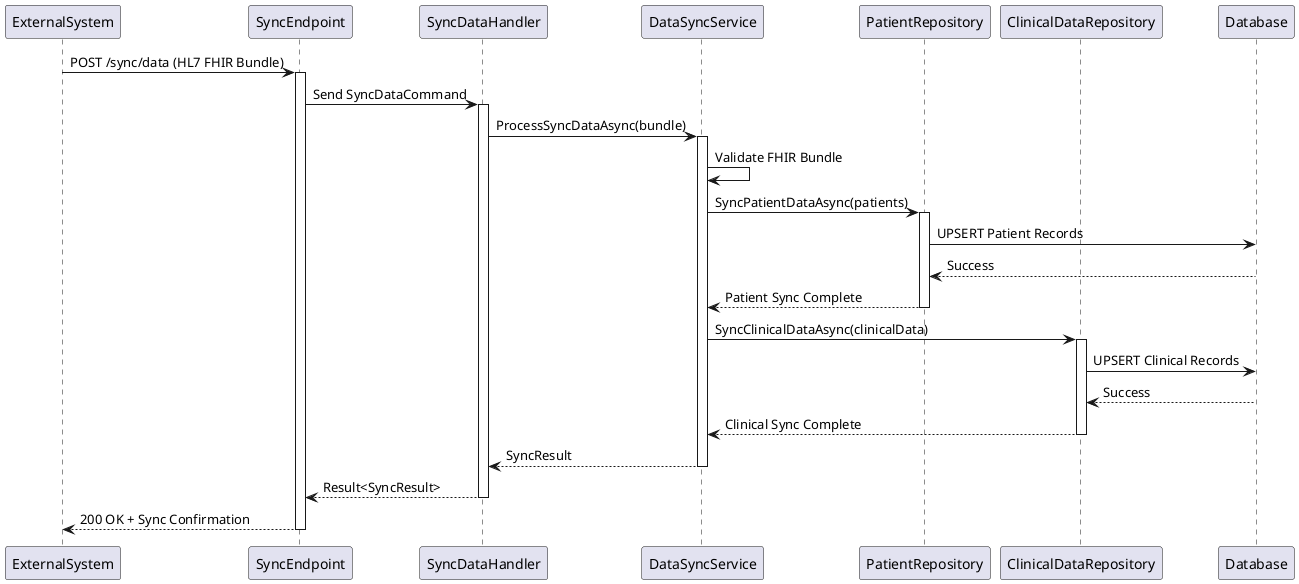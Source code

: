 @startuml DataSynchronizationSequence
participant "ExternalSystem" as ES
participant "SyncEndpoint" as E
participant "SyncDataHandler" as H
participant "DataSyncService" as S
participant "PatientRepository" as PR
participant "ClinicalDataRepository" as CR
participant "Database" as DB

ES -> E: POST /sync/data (HL7 FHIR Bundle)
activate E
E -> H: Send SyncDataCommand
activate H
H -> S: ProcessSyncDataAsync(bundle)
activate S
S -> S: Validate FHIR Bundle
S -> PR: SyncPatientDataAsync(patients)
activate PR
PR -> DB: UPSERT Patient Records
DB --> PR: Success
PR --> S: Patient Sync Complete
deactivate PR
S -> CR: SyncClinicalDataAsync(clinicalData)
activate CR
CR -> DB: UPSERT Clinical Records
DB --> CR: Success
CR --> S: Clinical Sync Complete
deactivate CR
S --> H: SyncResult
deactivate S
H --> E: Result<SyncResult>
deactivate H
E --> ES: 200 OK + Sync Confirmation
deactivate E
@enduml
